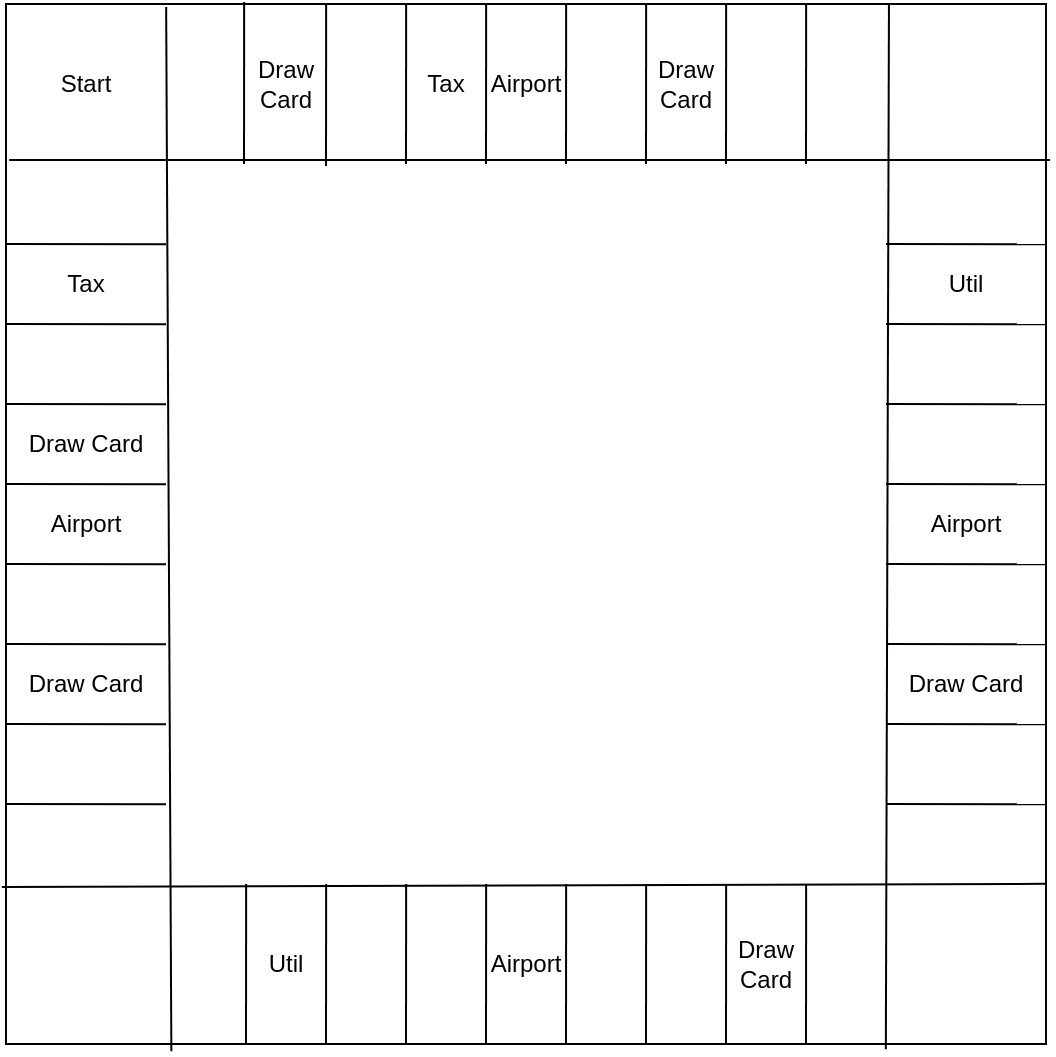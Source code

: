 <mxfile version="13.4.9" type="github">
  <diagram id="Xss0RzR-oct2uypztryY" name="Page-1">
    <mxGraphModel dx="868" dy="494" grid="1" gridSize="10" guides="1" tooltips="1" connect="1" arrows="1" fold="1" page="1" pageScale="1" pageWidth="827" pageHeight="1169" math="0" shadow="0">
      <root>
        <mxCell id="0" />
        <mxCell id="1" parent="0" />
        <mxCell id="b4HhWst4_7GAa5L8suoH-1" value="" style="rounded=0;whiteSpace=wrap;html=1;" vertex="1" parent="1">
          <mxGeometry x="120" y="80" width="520" height="520" as="geometry" />
        </mxCell>
        <mxCell id="b4HhWst4_7GAa5L8suoH-5" value="" style="endArrow=none;html=1;entryX=1;entryY=0.846;entryDx=0;entryDy=0;entryPerimeter=0;exitX=-0.004;exitY=0.849;exitDx=0;exitDy=0;exitPerimeter=0;" edge="1" parent="1" source="b4HhWst4_7GAa5L8suoH-1" target="b4HhWst4_7GAa5L8suoH-1">
          <mxGeometry width="50" height="50" relative="1" as="geometry">
            <mxPoint x="110" y="520" as="sourcePoint" />
            <mxPoint x="679" y="520" as="targetPoint" />
          </mxGeometry>
        </mxCell>
        <mxCell id="b4HhWst4_7GAa5L8suoH-8" value="" style="endArrow=none;html=1;entryX=0.154;entryY=0.003;entryDx=0;entryDy=0;entryPerimeter=0;exitX=0.159;exitY=1.007;exitDx=0;exitDy=0;exitPerimeter=0;" edge="1" parent="1" source="b4HhWst4_7GAa5L8suoH-1" target="b4HhWst4_7GAa5L8suoH-1">
          <mxGeometry width="50" height="50" relative="1" as="geometry">
            <mxPoint x="250" y="240" as="sourcePoint" />
            <mxPoint x="300" y="190" as="targetPoint" />
          </mxGeometry>
        </mxCell>
        <mxCell id="b4HhWst4_7GAa5L8suoH-9" value="" style="endArrow=none;html=1;entryX=0.003;entryY=0.15;entryDx=0;entryDy=0;entryPerimeter=0;" edge="1" parent="1" target="b4HhWst4_7GAa5L8suoH-1">
          <mxGeometry width="50" height="50" relative="1" as="geometry">
            <mxPoint x="642" y="158" as="sourcePoint" />
            <mxPoint x="510" y="290" as="targetPoint" />
          </mxGeometry>
        </mxCell>
        <mxCell id="b4HhWst4_7GAa5L8suoH-10" value="" style="endArrow=none;html=1;entryX=0.849;entryY=0;entryDx=0;entryDy=0;entryPerimeter=0;exitX=0.846;exitY=1.005;exitDx=0;exitDy=0;exitPerimeter=0;" edge="1" parent="1" source="b4HhWst4_7GAa5L8suoH-1" target="b4HhWst4_7GAa5L8suoH-1">
          <mxGeometry width="50" height="50" relative="1" as="geometry">
            <mxPoint x="460" y="340" as="sourcePoint" />
            <mxPoint x="510" y="290" as="targetPoint" />
          </mxGeometry>
        </mxCell>
        <mxCell id="b4HhWst4_7GAa5L8suoH-11" value="" style="endArrow=none;html=1;entryX=1;entryY=0.231;entryDx=0;entryDy=0;entryPerimeter=0;" edge="1" parent="1" target="b4HhWst4_7GAa5L8suoH-1">
          <mxGeometry width="50" height="50" relative="1" as="geometry">
            <mxPoint x="560" y="200" as="sourcePoint" />
            <mxPoint x="550" y="200" as="targetPoint" />
          </mxGeometry>
        </mxCell>
        <mxCell id="b4HhWst4_7GAa5L8suoH-13" value="" style="endArrow=none;html=1;entryX=1;entryY=0.231;entryDx=0;entryDy=0;entryPerimeter=0;" edge="1" parent="1">
          <mxGeometry width="50" height="50" relative="1" as="geometry">
            <mxPoint x="560" y="240" as="sourcePoint" />
            <mxPoint x="640" y="240.12" as="targetPoint" />
          </mxGeometry>
        </mxCell>
        <mxCell id="b4HhWst4_7GAa5L8suoH-14" value="" style="endArrow=none;html=1;entryX=1;entryY=0.231;entryDx=0;entryDy=0;entryPerimeter=0;" edge="1" parent="1">
          <mxGeometry width="50" height="50" relative="1" as="geometry">
            <mxPoint x="560" y="280" as="sourcePoint" />
            <mxPoint x="640" y="280.12" as="targetPoint" />
          </mxGeometry>
        </mxCell>
        <mxCell id="b4HhWst4_7GAa5L8suoH-15" value="" style="endArrow=none;html=1;entryX=1;entryY=0.231;entryDx=0;entryDy=0;entryPerimeter=0;" edge="1" parent="1">
          <mxGeometry width="50" height="50" relative="1" as="geometry">
            <mxPoint x="560" y="320" as="sourcePoint" />
            <mxPoint x="640" y="320.12" as="targetPoint" />
          </mxGeometry>
        </mxCell>
        <mxCell id="b4HhWst4_7GAa5L8suoH-16" value="" style="endArrow=none;html=1;entryX=1;entryY=0.231;entryDx=0;entryDy=0;entryPerimeter=0;" edge="1" parent="1">
          <mxGeometry width="50" height="50" relative="1" as="geometry">
            <mxPoint x="560" y="360" as="sourcePoint" />
            <mxPoint x="640" y="360.12" as="targetPoint" />
          </mxGeometry>
        </mxCell>
        <mxCell id="b4HhWst4_7GAa5L8suoH-17" value="" style="endArrow=none;html=1;entryX=1;entryY=0.231;entryDx=0;entryDy=0;entryPerimeter=0;" edge="1" parent="1">
          <mxGeometry width="50" height="50" relative="1" as="geometry">
            <mxPoint x="560" y="400" as="sourcePoint" />
            <mxPoint x="640" y="400.12" as="targetPoint" />
          </mxGeometry>
        </mxCell>
        <mxCell id="b4HhWst4_7GAa5L8suoH-18" value="" style="endArrow=none;html=1;entryX=1;entryY=0.231;entryDx=0;entryDy=0;entryPerimeter=0;" edge="1" parent="1">
          <mxGeometry width="50" height="50" relative="1" as="geometry">
            <mxPoint x="560" y="440" as="sourcePoint" />
            <mxPoint x="640" y="440.12" as="targetPoint" />
          </mxGeometry>
        </mxCell>
        <mxCell id="b4HhWst4_7GAa5L8suoH-19" value="" style="endArrow=none;html=1;entryX=1;entryY=0.231;entryDx=0;entryDy=0;entryPerimeter=0;" edge="1" parent="1">
          <mxGeometry width="50" height="50" relative="1" as="geometry">
            <mxPoint x="560" y="480" as="sourcePoint" />
            <mxPoint x="640" y="480.12" as="targetPoint" />
          </mxGeometry>
        </mxCell>
        <mxCell id="b4HhWst4_7GAa5L8suoH-20" value="" style="endArrow=none;html=1;entryX=1;entryY=0.231;entryDx=0;entryDy=0;entryPerimeter=0;" edge="1" parent="1">
          <mxGeometry width="50" height="50" relative="1" as="geometry">
            <mxPoint x="120" y="200" as="sourcePoint" />
            <mxPoint x="200" y="200.12" as="targetPoint" />
          </mxGeometry>
        </mxCell>
        <mxCell id="b4HhWst4_7GAa5L8suoH-21" value="" style="endArrow=none;html=1;entryX=1;entryY=0.231;entryDx=0;entryDy=0;entryPerimeter=0;" edge="1" parent="1">
          <mxGeometry width="50" height="50" relative="1" as="geometry">
            <mxPoint x="120" y="240" as="sourcePoint" />
            <mxPoint x="200" y="240.12" as="targetPoint" />
          </mxGeometry>
        </mxCell>
        <mxCell id="b4HhWst4_7GAa5L8suoH-22" value="" style="endArrow=none;html=1;entryX=1;entryY=0.231;entryDx=0;entryDy=0;entryPerimeter=0;" edge="1" parent="1">
          <mxGeometry width="50" height="50" relative="1" as="geometry">
            <mxPoint x="120" y="280" as="sourcePoint" />
            <mxPoint x="200" y="280.12" as="targetPoint" />
          </mxGeometry>
        </mxCell>
        <mxCell id="b4HhWst4_7GAa5L8suoH-23" value="" style="endArrow=none;html=1;entryX=1;entryY=0.231;entryDx=0;entryDy=0;entryPerimeter=0;" edge="1" parent="1">
          <mxGeometry width="50" height="50" relative="1" as="geometry">
            <mxPoint x="120" y="320" as="sourcePoint" />
            <mxPoint x="200" y="320.12" as="targetPoint" />
          </mxGeometry>
        </mxCell>
        <mxCell id="b4HhWst4_7GAa5L8suoH-24" value="" style="endArrow=none;html=1;entryX=1;entryY=0.231;entryDx=0;entryDy=0;entryPerimeter=0;" edge="1" parent="1">
          <mxGeometry width="50" height="50" relative="1" as="geometry">
            <mxPoint x="120" y="360" as="sourcePoint" />
            <mxPoint x="200" y="360.12" as="targetPoint" />
          </mxGeometry>
        </mxCell>
        <mxCell id="b4HhWst4_7GAa5L8suoH-25" value="" style="endArrow=none;html=1;entryX=1;entryY=0.231;entryDx=0;entryDy=0;entryPerimeter=0;" edge="1" parent="1">
          <mxGeometry width="50" height="50" relative="1" as="geometry">
            <mxPoint x="120" y="400" as="sourcePoint" />
            <mxPoint x="200" y="400.12" as="targetPoint" />
          </mxGeometry>
        </mxCell>
        <mxCell id="b4HhWst4_7GAa5L8suoH-26" value="" style="endArrow=none;html=1;entryX=1;entryY=0.231;entryDx=0;entryDy=0;entryPerimeter=0;" edge="1" parent="1">
          <mxGeometry width="50" height="50" relative="1" as="geometry">
            <mxPoint x="120" y="440" as="sourcePoint" />
            <mxPoint x="200" y="440.12" as="targetPoint" />
          </mxGeometry>
        </mxCell>
        <mxCell id="b4HhWst4_7GAa5L8suoH-27" value="" style="endArrow=none;html=1;entryX=1;entryY=0.231;entryDx=0;entryDy=0;entryPerimeter=0;" edge="1" parent="1">
          <mxGeometry width="50" height="50" relative="1" as="geometry">
            <mxPoint x="120" y="480" as="sourcePoint" />
            <mxPoint x="200" y="480.12" as="targetPoint" />
          </mxGeometry>
        </mxCell>
        <mxCell id="b4HhWst4_7GAa5L8suoH-28" value="" style="endArrow=none;html=1;entryX=0.229;entryY=-0.002;entryDx=0;entryDy=0;entryPerimeter=0;" edge="1" parent="1" target="b4HhWst4_7GAa5L8suoH-1">
          <mxGeometry width="50" height="50" relative="1" as="geometry">
            <mxPoint x="239" y="160" as="sourcePoint" />
            <mxPoint x="270" y="110" as="targetPoint" />
          </mxGeometry>
        </mxCell>
        <mxCell id="b4HhWst4_7GAa5L8suoH-29" value="" style="endArrow=none;html=1;entryX=0.229;entryY=-0.002;entryDx=0;entryDy=0;entryPerimeter=0;" edge="1" parent="1">
          <mxGeometry width="50" height="50" relative="1" as="geometry">
            <mxPoint x="280" y="161.04" as="sourcePoint" />
            <mxPoint x="280.08" y="80.0" as="targetPoint" />
          </mxGeometry>
        </mxCell>
        <mxCell id="b4HhWst4_7GAa5L8suoH-30" value="" style="endArrow=none;html=1;entryX=0.229;entryY=-0.002;entryDx=0;entryDy=0;entryPerimeter=0;" edge="1" parent="1">
          <mxGeometry width="50" height="50" relative="1" as="geometry">
            <mxPoint x="320" y="160" as="sourcePoint" />
            <mxPoint x="320.08" y="80" as="targetPoint" />
          </mxGeometry>
        </mxCell>
        <mxCell id="b4HhWst4_7GAa5L8suoH-32" value="" style="endArrow=none;html=1;entryX=0.229;entryY=-0.002;entryDx=0;entryDy=0;entryPerimeter=0;" edge="1" parent="1">
          <mxGeometry width="50" height="50" relative="1" as="geometry">
            <mxPoint x="360" y="160" as="sourcePoint" />
            <mxPoint x="360.08" y="80" as="targetPoint" />
          </mxGeometry>
        </mxCell>
        <mxCell id="b4HhWst4_7GAa5L8suoH-33" value="" style="endArrow=none;html=1;entryX=0.229;entryY=-0.002;entryDx=0;entryDy=0;entryPerimeter=0;" edge="1" parent="1">
          <mxGeometry width="50" height="50" relative="1" as="geometry">
            <mxPoint x="400" y="160" as="sourcePoint" />
            <mxPoint x="400.08" y="80" as="targetPoint" />
          </mxGeometry>
        </mxCell>
        <mxCell id="b4HhWst4_7GAa5L8suoH-34" value="" style="endArrow=none;html=1;entryX=0.229;entryY=-0.002;entryDx=0;entryDy=0;entryPerimeter=0;" edge="1" parent="1">
          <mxGeometry width="50" height="50" relative="1" as="geometry">
            <mxPoint x="440" y="160" as="sourcePoint" />
            <mxPoint x="440.08" y="80" as="targetPoint" />
          </mxGeometry>
        </mxCell>
        <mxCell id="b4HhWst4_7GAa5L8suoH-35" value="" style="endArrow=none;html=1;entryX=0.229;entryY=-0.002;entryDx=0;entryDy=0;entryPerimeter=0;" edge="1" parent="1">
          <mxGeometry width="50" height="50" relative="1" as="geometry">
            <mxPoint x="480" y="160" as="sourcePoint" />
            <mxPoint x="480.08" y="80" as="targetPoint" />
          </mxGeometry>
        </mxCell>
        <mxCell id="b4HhWst4_7GAa5L8suoH-36" value="" style="endArrow=none;html=1;entryX=0.229;entryY=-0.002;entryDx=0;entryDy=0;entryPerimeter=0;" edge="1" parent="1">
          <mxGeometry width="50" height="50" relative="1" as="geometry">
            <mxPoint x="520" y="160" as="sourcePoint" />
            <mxPoint x="520.08" y="80" as="targetPoint" />
          </mxGeometry>
        </mxCell>
        <mxCell id="b4HhWst4_7GAa5L8suoH-37" value="" style="endArrow=none;html=1;entryX=0.229;entryY=-0.002;entryDx=0;entryDy=0;entryPerimeter=0;" edge="1" parent="1">
          <mxGeometry width="50" height="50" relative="1" as="geometry">
            <mxPoint x="240" y="600" as="sourcePoint" />
            <mxPoint x="240.08" y="520" as="targetPoint" />
          </mxGeometry>
        </mxCell>
        <mxCell id="b4HhWst4_7GAa5L8suoH-38" value="" style="endArrow=none;html=1;entryX=0.229;entryY=-0.002;entryDx=0;entryDy=0;entryPerimeter=0;" edge="1" parent="1">
          <mxGeometry width="50" height="50" relative="1" as="geometry">
            <mxPoint x="280" y="600" as="sourcePoint" />
            <mxPoint x="280.08" y="520" as="targetPoint" />
          </mxGeometry>
        </mxCell>
        <mxCell id="b4HhWst4_7GAa5L8suoH-39" value="" style="endArrow=none;html=1;entryX=0.229;entryY=-0.002;entryDx=0;entryDy=0;entryPerimeter=0;" edge="1" parent="1">
          <mxGeometry width="50" height="50" relative="1" as="geometry">
            <mxPoint x="320" y="600" as="sourcePoint" />
            <mxPoint x="320.08" y="520" as="targetPoint" />
          </mxGeometry>
        </mxCell>
        <mxCell id="b4HhWst4_7GAa5L8suoH-40" value="" style="endArrow=none;html=1;entryX=0.229;entryY=-0.002;entryDx=0;entryDy=0;entryPerimeter=0;" edge="1" parent="1">
          <mxGeometry width="50" height="50" relative="1" as="geometry">
            <mxPoint x="360" y="600" as="sourcePoint" />
            <mxPoint x="360.08" y="520" as="targetPoint" />
          </mxGeometry>
        </mxCell>
        <mxCell id="b4HhWst4_7GAa5L8suoH-41" value="" style="endArrow=none;html=1;entryX=0.229;entryY=-0.002;entryDx=0;entryDy=0;entryPerimeter=0;" edge="1" parent="1">
          <mxGeometry width="50" height="50" relative="1" as="geometry">
            <mxPoint x="400" y="600" as="sourcePoint" />
            <mxPoint x="400.08" y="520" as="targetPoint" />
          </mxGeometry>
        </mxCell>
        <mxCell id="b4HhWst4_7GAa5L8suoH-42" value="" style="endArrow=none;html=1;entryX=0.229;entryY=-0.002;entryDx=0;entryDy=0;entryPerimeter=0;" edge="1" parent="1">
          <mxGeometry width="50" height="50" relative="1" as="geometry">
            <mxPoint x="440" y="600" as="sourcePoint" />
            <mxPoint x="440.08" y="520" as="targetPoint" />
          </mxGeometry>
        </mxCell>
        <mxCell id="b4HhWst4_7GAa5L8suoH-43" value="" style="endArrow=none;html=1;entryX=0.229;entryY=-0.002;entryDx=0;entryDy=0;entryPerimeter=0;" edge="1" parent="1">
          <mxGeometry width="50" height="50" relative="1" as="geometry">
            <mxPoint x="480" y="600" as="sourcePoint" />
            <mxPoint x="480.08" y="520" as="targetPoint" />
          </mxGeometry>
        </mxCell>
        <mxCell id="b4HhWst4_7GAa5L8suoH-44" value="" style="endArrow=none;html=1;entryX=0.229;entryY=-0.002;entryDx=0;entryDy=0;entryPerimeter=0;" edge="1" parent="1">
          <mxGeometry width="50" height="50" relative="1" as="geometry">
            <mxPoint x="520" y="600" as="sourcePoint" />
            <mxPoint x="520.08" y="520" as="targetPoint" />
          </mxGeometry>
        </mxCell>
        <mxCell id="b4HhWst4_7GAa5L8suoH-45" value="Start" style="text;html=1;strokeColor=none;fillColor=none;align=center;verticalAlign=middle;whiteSpace=wrap;rounded=0;" vertex="1" parent="1">
          <mxGeometry x="120" y="80" width="80" height="80" as="geometry" />
        </mxCell>
        <mxCell id="b4HhWst4_7GAa5L8suoH-46" value="Airport" style="text;html=1;strokeColor=none;fillColor=none;align=center;verticalAlign=middle;whiteSpace=wrap;rounded=0;" vertex="1" parent="1">
          <mxGeometry x="360" y="80" width="40" height="80" as="geometry" />
        </mxCell>
        <mxCell id="b4HhWst4_7GAa5L8suoH-47" value="Airport" style="text;html=1;strokeColor=none;fillColor=none;align=center;verticalAlign=middle;whiteSpace=wrap;rounded=0;" vertex="1" parent="1">
          <mxGeometry x="560" y="320" width="80" height="40" as="geometry" />
        </mxCell>
        <mxCell id="b4HhWst4_7GAa5L8suoH-48" value="Airport" style="text;html=1;strokeColor=none;fillColor=none;align=center;verticalAlign=middle;whiteSpace=wrap;rounded=0;" vertex="1" parent="1">
          <mxGeometry x="360" y="520" width="40" height="80" as="geometry" />
        </mxCell>
        <mxCell id="b4HhWst4_7GAa5L8suoH-49" value="Airport" style="text;html=1;strokeColor=none;fillColor=none;align=center;verticalAlign=middle;whiteSpace=wrap;rounded=0;" vertex="1" parent="1">
          <mxGeometry x="120" y="320" width="80" height="40" as="geometry" />
        </mxCell>
        <mxCell id="b4HhWst4_7GAa5L8suoH-50" value="Util" style="text;html=1;strokeColor=none;fillColor=none;align=center;verticalAlign=middle;whiteSpace=wrap;rounded=0;" vertex="1" parent="1">
          <mxGeometry x="560" y="200" width="80" height="40" as="geometry" />
        </mxCell>
        <mxCell id="b4HhWst4_7GAa5L8suoH-51" value="Util" style="text;html=1;strokeColor=none;fillColor=none;align=center;verticalAlign=middle;whiteSpace=wrap;rounded=0;" vertex="1" parent="1">
          <mxGeometry x="240" y="520" width="40" height="80" as="geometry" />
        </mxCell>
        <mxCell id="b4HhWst4_7GAa5L8suoH-52" value="Draw Card&lt;span style=&quot;color: rgba(0 , 0 , 0 , 0) ; font-family: monospace ; font-size: 0px&quot;&gt;%3CmxGraphModel%3E%3Croot%3E%3CmxCell%20id%3D%220%22%2F%3E%3CmxCell%20id%3D%221%22%20parent%3D%220%22%2F%3E%3CmxCell%20id%3D%222%22%20value%3D%22Util%22%20style%3D%22text%3Bhtml%3D1%3BstrokeColor%3Dnone%3BfillColor%3Dnone%3Balign%3Dcenter%3BverticalAlign%3Dmiddle%3BwhiteSpace%3Dwrap%3Brounded%3D0%3B%22%20vertex%3D%221%22%20parent%3D%221%22%3E%3CmxGeometry%20x%3D%22240%22%20y%3D%22520%22%20width%3D%2240%22%20height%3D%2280%22%20as%3D%22geometry%22%2F%3E%3C%2FmxCell%3E%3C%2Froot%3E%3C%2FmxGraphModel%3E&lt;/span&gt;&lt;span style=&quot;color: rgba(0 , 0 , 0 , 0) ; font-family: monospace ; font-size: 0px&quot;&gt;%3CmxGraphModel%3E%3Croot%3E%3CmxCell%20id%3D%220%22%2F%3E%3CmxCell%20id%3D%221%22%20parent%3D%220%22%2F%3E%3CmxCell%20id%3D%222%22%20value%3D%22Util%22%20style%3D%22text%3Bhtml%3D1%3BstrokeColor%3Dnone%3BfillColor%3Dnone%3Balign%3Dcenter%3BverticalAlign%3Dmiddle%3BwhiteSpace%3Dwrap%3Brounded%3D0%3B%22%20vertex%3D%221%22%20parent%3D%221%22%3E%3CmxGeometry%20x%3D%22240%22%20y%3D%22520%22%20width%3D%2240%22%20height%3D%2280%22%20as%3D%22geometry%22%2F%3E%3C%2FmxCell%3E%3C%2Froot%3E%3C%2FmxGraphModel%3E&lt;/span&gt;" style="text;html=1;strokeColor=none;fillColor=none;align=center;verticalAlign=middle;whiteSpace=wrap;rounded=0;" vertex="1" parent="1">
          <mxGeometry x="240" y="80" width="40" height="80" as="geometry" />
        </mxCell>
        <mxCell id="b4HhWst4_7GAa5L8suoH-53" value="Draw Card&lt;span style=&quot;color: rgba(0 , 0 , 0 , 0) ; font-family: monospace ; font-size: 0px&quot;&gt;%3CmxGraphModel%3E%3Croot%3E%3CmxCell%20id%3D%220%22%2F%3E%3CmxCell%20id%3D%221%22%20parent%3D%220%22%2F%3E%3CmxCell%20id%3D%222%22%20value%3D%22Util%22%20style%3D%22text%3Bhtml%3D1%3BstrokeColor%3Dnone%3BfillColor%3Dnone%3Balign%3Dcenter%3BverticalAlign%3Dmiddle%3BwhiteSpace%3Dwrap%3Brounded%3D0%3B%22%20vertex%3D%221%22%20parent%3D%221%22%3E%3CmxGeometry%20x%3D%22240%22%20y%3D%22520%22%20width%3D%2240%22%20height%3D%2280%22%20as%3D%22geometry%22%2F%3E%3C%2FmxCell%3E%3C%2Froot%3E%3C%2FmxGraphModel%3E&lt;/span&gt;&lt;span style=&quot;color: rgba(0 , 0 , 0 , 0) ; font-family: monospace ; font-size: 0px&quot;&gt;%3CmxGraphModel%3E%3Croot%3E%3CmxCell%20id%3D%220%22%2F%3E%3CmxCell%20id%3D%221%22%20parent%3D%220%22%2F%3E%3CmxCell%20id%3D%222%22%20value%3D%22Util%22%20style%3D%22text%3Bhtml%3D1%3BstrokeColor%3Dnone%3BfillColor%3Dnone%3Balign%3Dcenter%3BverticalAlign%3Dmiddle%3BwhiteSpace%3Dwrap%3Brounded%3D0%3B%22%20vertex%3D%221%22%20parent%3D%221%22%3E%3CmxGeometry%20x%3D%22240%22%20y%3D%22520%22%20width%3D%2240%22%20height%3D%2280%22%20as%3D%22geometry%22%2F%3E%3C%2FmxCell%3E%3C%2Froot%3E%3C%2FmxGraphModel%3E&lt;/span&gt;" style="text;html=1;strokeColor=none;fillColor=none;align=center;verticalAlign=middle;whiteSpace=wrap;rounded=0;" vertex="1" parent="1">
          <mxGeometry x="440" y="80" width="40" height="80" as="geometry" />
        </mxCell>
        <mxCell id="b4HhWst4_7GAa5L8suoH-54" value="Draw Card" style="text;html=1;strokeColor=none;fillColor=none;align=center;verticalAlign=middle;whiteSpace=wrap;rounded=0;" vertex="1" parent="1">
          <mxGeometry x="560" y="400" width="80" height="40" as="geometry" />
        </mxCell>
        <mxCell id="b4HhWst4_7GAa5L8suoH-55" value="Draw Card&lt;span style=&quot;color: rgba(0 , 0 , 0 , 0) ; font-family: monospace ; font-size: 0px&quot;&gt;%3CmxGraphModel%3E%3Croot%3E%3CmxCell%20id%3D%220%22%2F%3E%3CmxCell%20id%3D%221%22%20parent%3D%220%22%2F%3E%3CmxCell%20id%3D%222%22%20value%3D%22Util%22%20style%3D%22text%3Bhtml%3D1%3BstrokeColor%3Dnone%3BfillColor%3Dnone%3Balign%3Dcenter%3BverticalAlign%3Dmiddle%3BwhiteSpace%3Dwrap%3Brounded%3D0%3B%22%20vertex%3D%221%22%20parent%3D%221%22%3E%3CmxGeometry%20x%3D%22240%22%20y%3D%22520%22%20width%3D%2240%22%20height%3D%2280%22%20as%3D%22geometry%22%2F%3E%3C%2FmxCell%3E%3C%2Froot%3E%3C%2FmxGraphModel%3E&lt;/span&gt;&lt;span style=&quot;color: rgba(0 , 0 , 0 , 0) ; font-family: monospace ; font-size: 0px&quot;&gt;%3CmxGraphModel%3E%3Croot%3E%3CmxCell%20id%3D%220%22%2F%3E%3CmxCell%20id%3D%221%22%20parent%3D%220%22%2F%3E%3CmxCell%20id%3D%222%22%20value%3D%22Util%22%20style%3D%22text%3Bhtml%3D1%3BstrokeColor%3Dnone%3BfillColor%3Dnone%3Balign%3Dcenter%3BverticalAlign%3Dmiddle%3BwhiteSpace%3Dwrap%3Brounded%3D0%3B%22%20vertex%3D%221%22%20parent%3D%221%22%3E%3CmxGeometry%20x%3D%22240%22%20y%3D%22520%22%20width%3D%2240%22%20height%3D%2280%22%20as%3D%22geometry%22%2F%3E%3C%2FmxCell%3E%3C%2Froot%3E%3C%2FmxGraphModel%3E&lt;/span&gt;" style="text;html=1;strokeColor=none;fillColor=none;align=center;verticalAlign=middle;whiteSpace=wrap;rounded=0;" vertex="1" parent="1">
          <mxGeometry x="480" y="520" width="40" height="80" as="geometry" />
        </mxCell>
        <mxCell id="b4HhWst4_7GAa5L8suoH-56" value="Draw Card" style="text;html=1;strokeColor=none;fillColor=none;align=center;verticalAlign=middle;whiteSpace=wrap;rounded=0;" vertex="1" parent="1">
          <mxGeometry x="120" y="400" width="80" height="40" as="geometry" />
        </mxCell>
        <mxCell id="b4HhWst4_7GAa5L8suoH-57" value="Draw Card" style="text;html=1;strokeColor=none;fillColor=none;align=center;verticalAlign=middle;whiteSpace=wrap;rounded=0;" vertex="1" parent="1">
          <mxGeometry x="120" y="280" width="80" height="40" as="geometry" />
        </mxCell>
        <mxCell id="b4HhWst4_7GAa5L8suoH-58" value="Tax" style="text;html=1;strokeColor=none;fillColor=none;align=center;verticalAlign=middle;whiteSpace=wrap;rounded=0;" vertex="1" parent="1">
          <mxGeometry x="320" y="80" width="40" height="80" as="geometry" />
        </mxCell>
        <mxCell id="b4HhWst4_7GAa5L8suoH-59" value="Tax" style="text;html=1;strokeColor=none;fillColor=none;align=center;verticalAlign=middle;whiteSpace=wrap;rounded=0;" vertex="1" parent="1">
          <mxGeometry x="120" y="200" width="80" height="40" as="geometry" />
        </mxCell>
      </root>
    </mxGraphModel>
  </diagram>
</mxfile>
